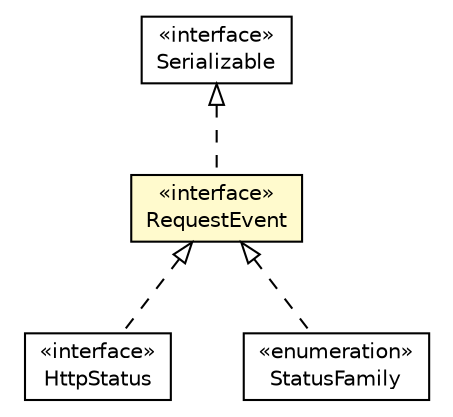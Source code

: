 #!/usr/local/bin/dot
#
# Class diagram 
# Generated by UMLGraph version R5_6-24-gf6e263 (http://www.umlgraph.org/)
#

digraph G {
	edge [fontname="Helvetica",fontsize=10,labelfontname="Helvetica",labelfontsize=10];
	node [fontname="Helvetica",fontsize=10,shape=plaintext];
	nodesep=0.25;
	ranksep=0.5;
	// io.reinert.requestor.core.HttpStatus
	c60386 [label=<<table title="io.reinert.requestor.core.HttpStatus" border="0" cellborder="1" cellspacing="0" cellpadding="2" port="p" href="./HttpStatus.html">
		<tr><td><table border="0" cellspacing="0" cellpadding="1">
<tr><td align="center" balign="center"> &#171;interface&#187; </td></tr>
<tr><td align="center" balign="center"> HttpStatus </td></tr>
		</table></td></tr>
		</table>>, URL="./HttpStatus.html", fontname="Helvetica", fontcolor="black", fontsize=10.0];
	// io.reinert.requestor.core.StatusFamily
	c60445 [label=<<table title="io.reinert.requestor.core.StatusFamily" border="0" cellborder="1" cellspacing="0" cellpadding="2" port="p" href="./StatusFamily.html">
		<tr><td><table border="0" cellspacing="0" cellpadding="1">
<tr><td align="center" balign="center"> &#171;enumeration&#187; </td></tr>
<tr><td align="center" balign="center"> StatusFamily </td></tr>
		</table></td></tr>
		</table>>, URL="./StatusFamily.html", fontname="Helvetica", fontcolor="black", fontsize=10.0];
	// io.reinert.requestor.core.RequestEvent
	c60488 [label=<<table title="io.reinert.requestor.core.RequestEvent" border="0" cellborder="1" cellspacing="0" cellpadding="2" port="p" bgcolor="lemonChiffon" href="./RequestEvent.html">
		<tr><td><table border="0" cellspacing="0" cellpadding="1">
<tr><td align="center" balign="center"> &#171;interface&#187; </td></tr>
<tr><td align="center" balign="center"> RequestEvent </td></tr>
		</table></td></tr>
		</table>>, URL="./RequestEvent.html", fontname="Helvetica", fontcolor="black", fontsize=10.0];
	//io.reinert.requestor.core.HttpStatus implements io.reinert.requestor.core.RequestEvent
	c60488:p -> c60386:p [dir=back,arrowtail=empty,style=dashed];
	//io.reinert.requestor.core.StatusFamily implements io.reinert.requestor.core.RequestEvent
	c60488:p -> c60445:p [dir=back,arrowtail=empty,style=dashed];
	//io.reinert.requestor.core.RequestEvent implements java.io.Serializable
	c60671:p -> c60488:p [dir=back,arrowtail=empty,style=dashed];
	// java.io.Serializable
	c60671 [label=<<table title="java.io.Serializable" border="0" cellborder="1" cellspacing="0" cellpadding="2" port="p" href="http://java.sun.com/j2se/1.4.2/docs/api/java/io/Serializable.html">
		<tr><td><table border="0" cellspacing="0" cellpadding="1">
<tr><td align="center" balign="center"> &#171;interface&#187; </td></tr>
<tr><td align="center" balign="center"> Serializable </td></tr>
		</table></td></tr>
		</table>>, URL="http://java.sun.com/j2se/1.4.2/docs/api/java/io/Serializable.html", fontname="Helvetica", fontcolor="black", fontsize=10.0];
}

